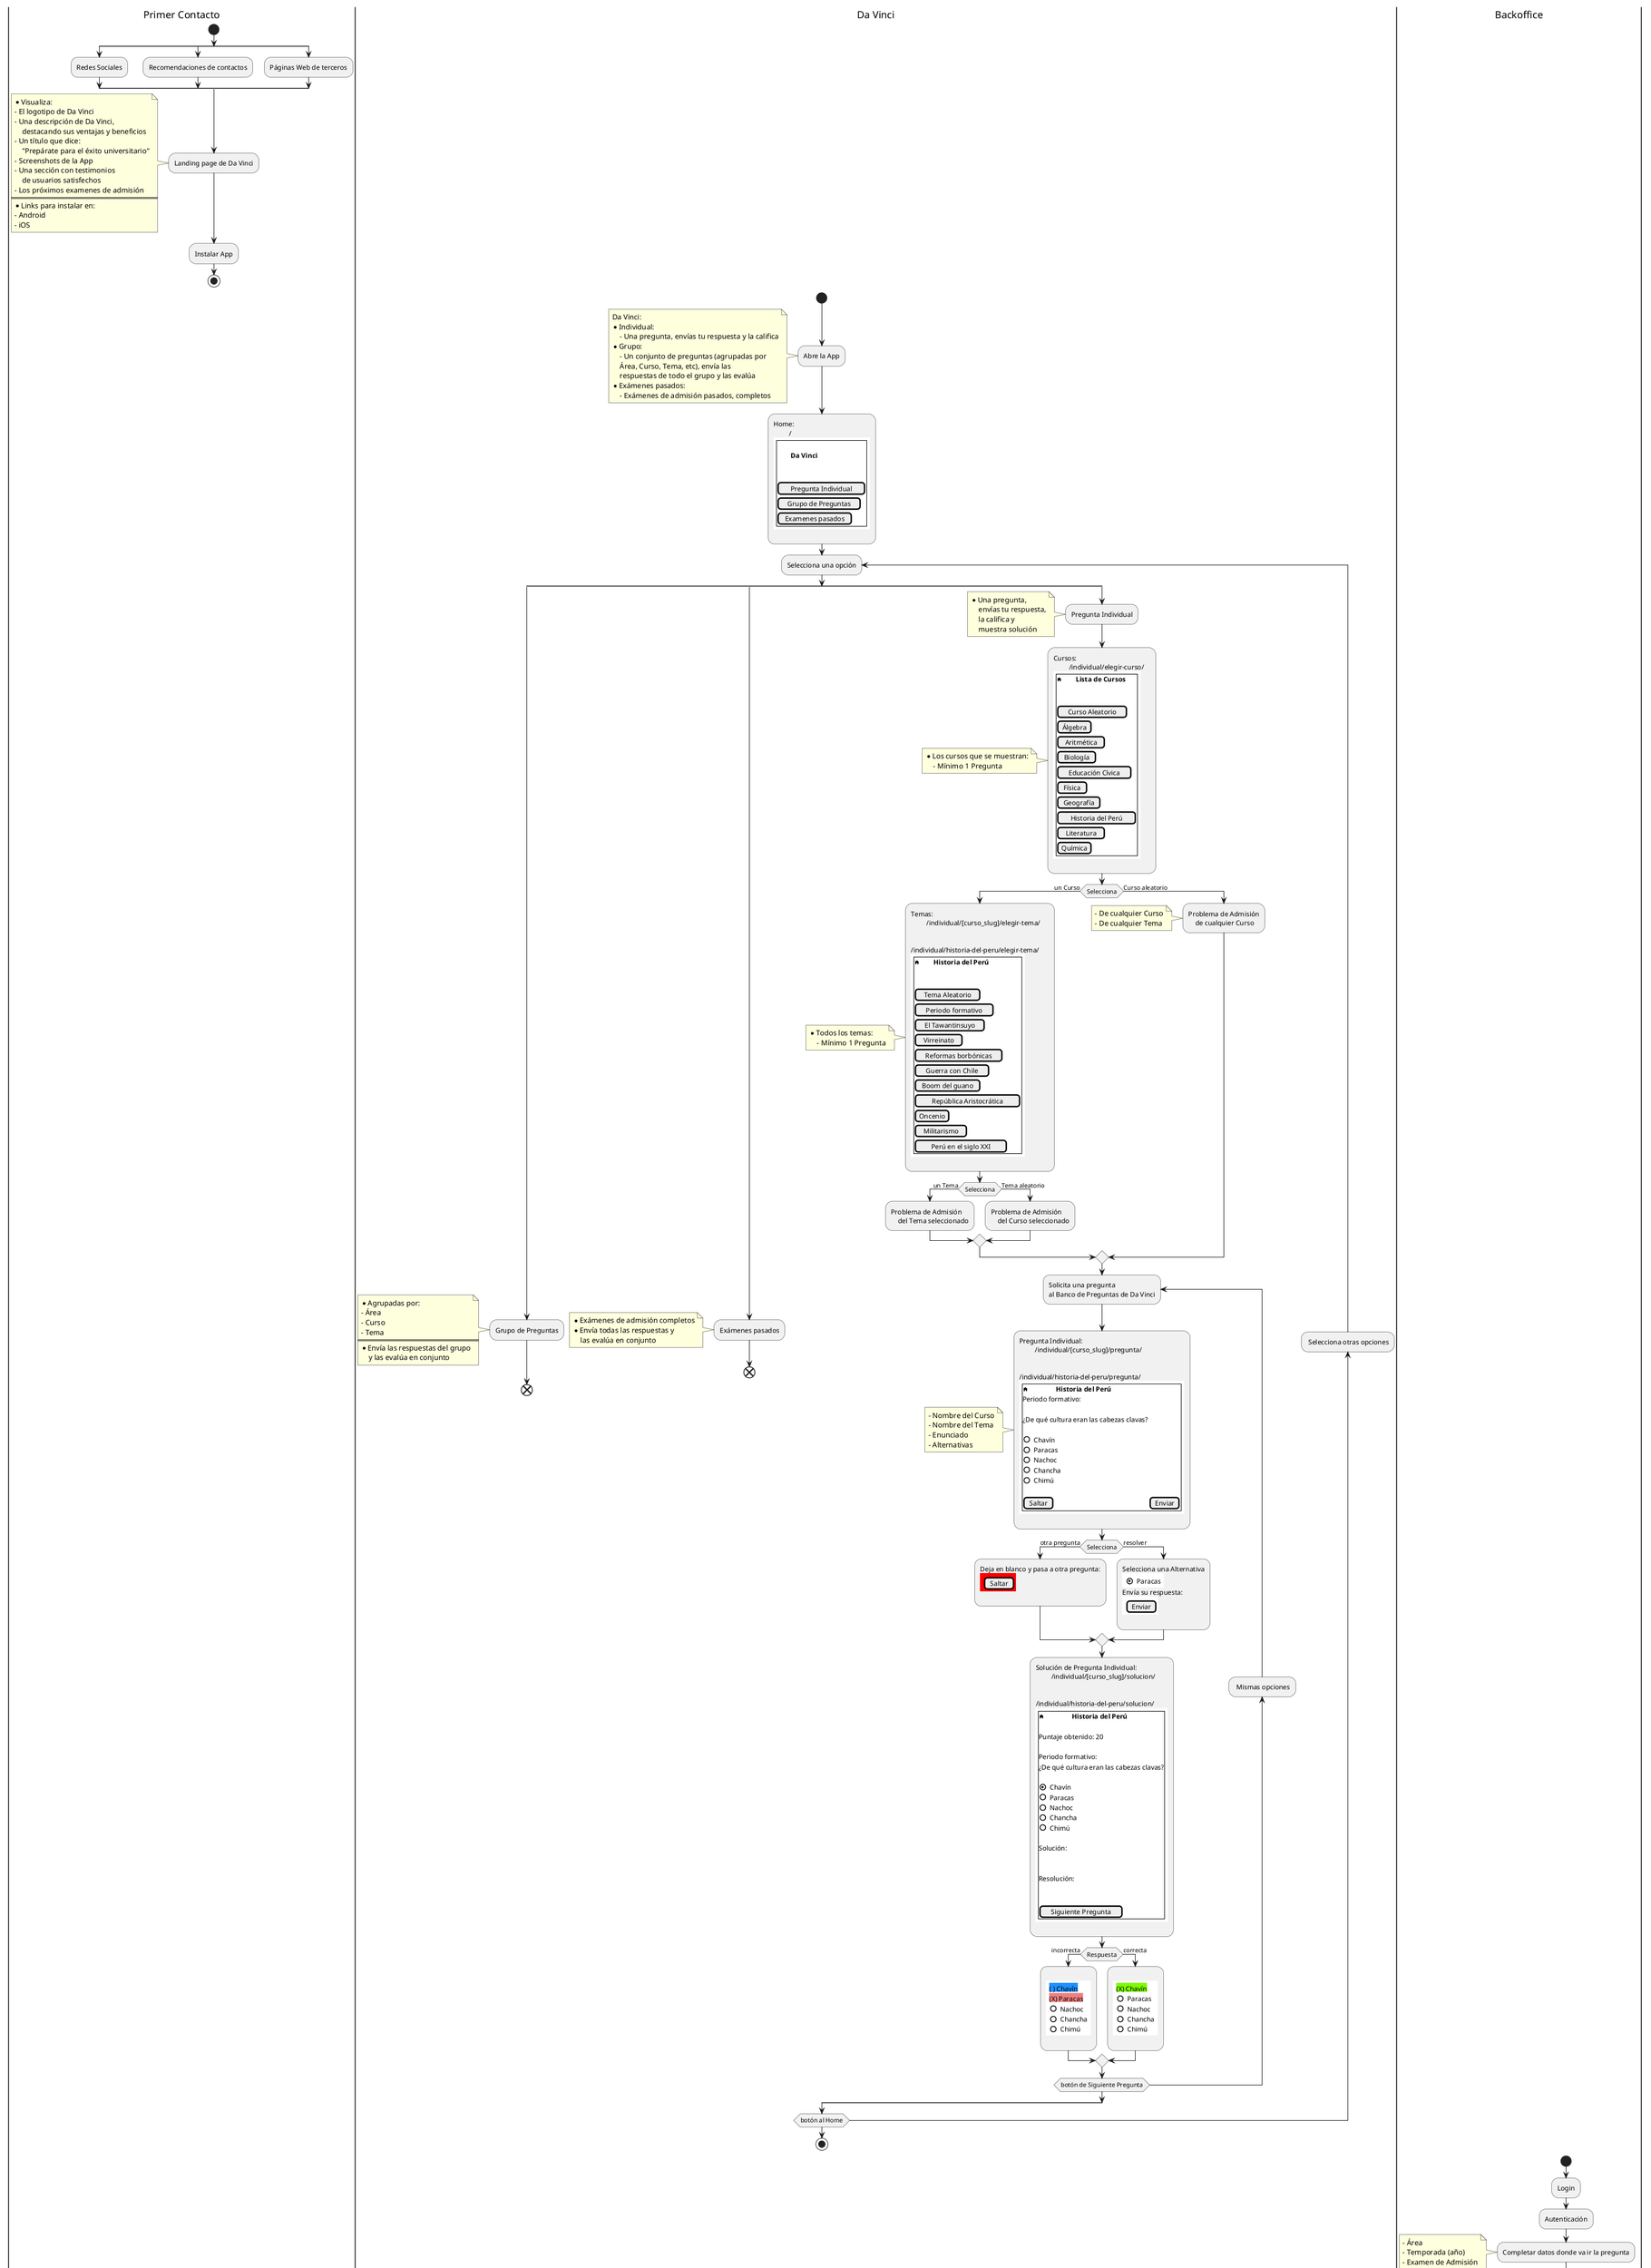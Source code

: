 @startuml Da Vinci
' skinparam handwritten true


|Primer Contacto|
start


split
    :Redes Sociales;
split again
    :Recomendaciones de contactos;
split again
    :Páginas Web de terceros;
end split



:Landing page de Da Vinci;
note 
    * Visualiza:
    - El logotipo de Da Vinci
    - Una descripción de Da Vinci,
        destacando sus ventajas y beneficios
    - Un título que dice:
        "Prepárate para el éxito universitario"
    - Screenshots de la App
    - Una sección con testimonios
        de usuarios satisfechos
    - Los próximos examenes de admisión
    ====
    * Links para instalar en:
    - Android
    - iOS
end note



:Instalar App;
stop


|Da Vinci|
start
:Abre la App;
note
    Da Vinci:
    * Individual:
        - Una pregunta, envías tu respuesta y la califica
    * Grupo:
        - Un conjunto de preguntas (agrupadas por
        Área, Curso, Tema, etc), envía las
        respuestas de todo el grupo y las evalúa
    * Exámenes pasados:
        - Exámenes de admisión pasados, completos
endnote


:Home:
\t /     \t
{{
    salt
    {+
    .
    \t<b>Da Vinci
    .
    .
    [Pregunta Individual]
    [Grupo de Preguntas]
    [Examenes pasados]
    }
}}
;

repeat :Selecciona una opción;
    split 
        :Grupo de Preguntas;
        note
            * Agrupadas por:
            - Área
            - Curso
            - Tema
            ====
            * Envía las respuestas del grupo
                y las evalúa en conjunto
        end note
    end


    split again
        :Exámenes pasados;
        note
            * Exámenes de admisión completos
            * Envía todas las respuestas y
                las evalúa en conjunto
        end note
    end


    split again
        :Pregunta Individual;
        note
            * Una pregunta,
                envías tu respuesta,
                la califica y
                muestra solución
        end note
        :Cursos:
        \t /individual/elegir-curso/  \t
        {{
            salt
            {+
            <&home>\t<b>Lista de Cursos
            .
            .
            [Curso Aleatorio]
            [Álgebra]
            [Aritmética]
            [Biología]
            [Educación Cívica]
            [Física]
            [Geografía]
            [Historia del Perú]
            [Literatura]
            [Química]
            }
        }}
        ;
        note
            * Los cursos que se muestran:
                - Mínimo 1 Pregunta
        endnote
        if (Selecciona)then (un Curso)
            :Temas:
            \t /individual/[curso_slug]/elegir-tema/  \t
            

            /individual/historia-del-peru/elegir-tema/ \t
            {{
                salt
                {+
                <&home>\t<b>Historia del Perú
                .
                .
                [Tema Aleatorio]
                [Periodo formativo]
                [El Tawantinsuyo]
                [Virreinato]
                [Reformas borbónicas]
                [Guerra con Chile]
                [Boom del guano]
                [República Aristocrática]
                [Oncenio]
                [Militarismo]
                [Perú en el siglo XXI]
                }
            }}
            ;
            note 
                * Todos los temas:
                    - Mínimo 1 Pregunta
            endnote
            if (Selecciona) then (un Tema)
                :Problema de Admisión
                    del Tema seleccionado;
            else (Tema aleatorio)
                :Problema de Admisión
                    del Curso seleccionado;
            endif
        else (Curso aleatorio)
            :Problema de Admisión
                de cualquier Curso;
            note
                - De cualquier Curso
                - De cualquier Tema
            end note
        endif
        repeat :Solicita una pregunta \nal Banco de Preguntas de Da Vinci;
            :Pregunta Individual:
            \t /individual/[curso_slug]/pregunta/  \t
            

            /individual/historia-del-peru/pregunta/ \t
            {{
                salt
                {+
                <&home>\t\t<b>Historia del Perú
                Periodo formativo:
                .
                ¿De qué cultura eran las cabezas clavas?
                .
                () Chavín
                () Paracas
                () Nachoc
                () Chancha
                () Chimú
                .
                [Saltar] | [Enviar]
                }
            }}
            ;
            note 
                - Nombre del Curso
                - Nombre del Tema
                - Enunciado
                - Alternativas
            endnote
            if (Selecciona) then (otra pregunta)
                :Deja en blanco y pasa a otra pregunta:
                {{
                    skinparam Backgroundcolor red
                    salt
                    {
                    [Saltar]
                    }
                }}
                ;
            else (resolver)
                :Selecciona una Alternativa
                {{
                    salt
                    {
                    (X) Paracas
                    }
                }}
                Envía su respuesta:
                {{
                    salt
                    {
                    [Enviar]
                    }
                }}
                ;
            endif
            :Solución de Pregunta Individual:
            \t /individual/[curso_slug]/solucion/  \t


            /individual/historia-del-peru/solucion/ \t
            {{
                salt
                {+
                <&home>\t\t<b>Historia del Perú
                .
                Puntaje obtenido: 20
                .
                Periodo formativo:
                ¿De qué cultura eran las cabezas clavas?
                .
                (X) Chavín
                () Paracas
                () Nachoc
                () Chancha
                () Chimú
                .
                Solución:
                .
                .
                Resolución:
                .
                .
                [Siguiente Pregunta]
                }
            }}
            ;
            if (Respuesta) then (incorrecta)
                :
                {{
                    salt
                    {
                    <back:DodgerBlue>( ) Chavín</back>
                    <back:LightCoral>(X) Paracas</back>
                    () Nachoc
                    () Chancha
                    () Chimú
                    }
                }}
                ;
            else (correcta)
                :
                {{
                    salt
                    {
                    <back:LawnGreen>(X) Chavín</back>
                    () Paracas
                    () Nachoc
                    () Chancha
                    () Chimú
                    }
                }}
                ;
            endif
        backward: Mismas opciones;
        repeat while (botón de Siguiente Pregunta)
    end split
backward: Selecciona otras opciones;
repeat while (botón al Home)
stop














|Backoffice|
start
:Login;
:Autenticación;
:Completar datos donde va ir la pregunta;
note
    - Área
    - Temporada (año)
    - Examen de Admisión
end note
:Ingresa pregunta;
:Agrega alternativas;
:Muesta confirmación "Pregunta ingresada";
stop

@enduml